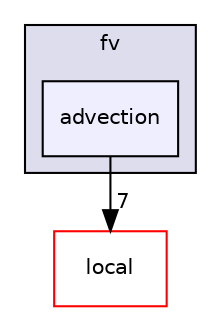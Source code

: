 digraph "advection" {
  compound=true
  node [ fontsize="10", fontname="Helvetica"];
  edge [ labelfontsize="10", labelfontname="Helvetica"];
  subgraph clusterdir_8fbd9d79de26bd0c08e4e5fb2ef2e7c5 {
    graph [ bgcolor="#ddddee", pencolor="black", label="fv" fontname="Helvetica", fontsize="10", URL="dir_8fbd9d79de26bd0c08e4e5fb2ef2e7c5.html"]
  dir_d5d3ee194d5a859a27bb68c48f7e0d58 [shape=box, label="advection", style="filled", fillcolor="#eeeeff", pencolor="black", URL="dir_d5d3ee194d5a859a27bb68c48f7e0d58.html"];
  }
  dir_e5964b6fd5a6d82d96e1215fe4a1a66d [shape=box label="local" fillcolor="white" style="filled" color="red" URL="dir_e5964b6fd5a6d82d96e1215fe4a1a66d.html"];
  dir_d5d3ee194d5a859a27bb68c48f7e0d58->dir_e5964b6fd5a6d82d96e1215fe4a1a66d [headlabel="7", labeldistance=1.5 headhref="dir_000010_000007.html"];
}
